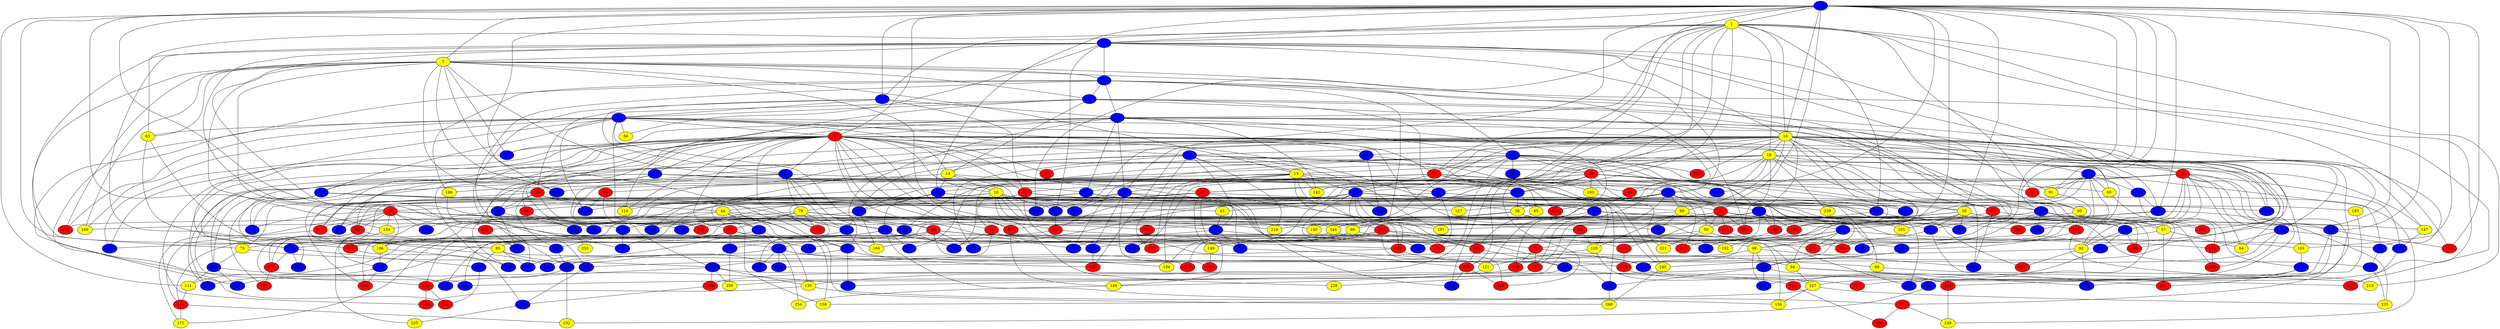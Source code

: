 graph {
0 [style = filled fillcolor = blue];
1 [style = filled fillcolor = yellow];
2 [style = filled fillcolor = blue];
3 [style = filled fillcolor = yellow];
4 [style = filled fillcolor = blue];
5 [style = filled fillcolor = blue];
6 [style = filled fillcolor = blue];
7 [style = filled fillcolor = blue];
8 [style = filled fillcolor = blue];
9 [style = filled fillcolor = red];
10 [style = filled fillcolor = yellow];
11 [style = filled fillcolor = red];
12 [style = filled fillcolor = blue];
13 [style = filled fillcolor = blue];
14 [style = filled fillcolor = yellow];
15 [style = filled fillcolor = red];
16 [style = filled fillcolor = yellow];
17 [style = filled fillcolor = blue];
18 [style = filled fillcolor = yellow];
19 [style = filled fillcolor = yellow];
20 [style = filled fillcolor = red];
21 [style = filled fillcolor = blue];
22 [style = filled fillcolor = blue];
23 [style = filled fillcolor = blue];
24 [style = filled fillcolor = blue];
25 [style = filled fillcolor = blue];
26 [style = filled fillcolor = blue];
27 [style = filled fillcolor = blue];
28 [style = filled fillcolor = blue];
29 [style = filled fillcolor = red];
30 [style = filled fillcolor = blue];
31 [style = filled fillcolor = blue];
32 [style = filled fillcolor = red];
33 [style = filled fillcolor = red];
34 [style = filled fillcolor = blue];
35 [style = filled fillcolor = red];
36 [style = filled fillcolor = red];
37 [style = filled fillcolor = blue];
38 [style = filled fillcolor = yellow];
39 [style = filled fillcolor = yellow];
40 [style = filled fillcolor = blue];
41 [style = filled fillcolor = blue];
42 [style = filled fillcolor = red];
43 [style = filled fillcolor = yellow];
44 [style = filled fillcolor = yellow];
45 [style = filled fillcolor = blue];
46 [style = filled fillcolor = red];
47 [style = filled fillcolor = red];
48 [style = filled fillcolor = red];
49 [style = filled fillcolor = red];
50 [style = filled fillcolor = yellow];
51 [style = filled fillcolor = blue];
52 [style = filled fillcolor = blue];
53 [style = filled fillcolor = blue];
54 [style = filled fillcolor = blue];
55 [style = filled fillcolor = red];
56 [style = filled fillcolor = yellow];
57 [style = filled fillcolor = yellow];
58 [style = filled fillcolor = blue];
59 [style = filled fillcolor = blue];
60 [style = filled fillcolor = yellow];
61 [style = filled fillcolor = blue];
62 [style = filled fillcolor = blue];
63 [style = filled fillcolor = yellow];
64 [style = filled fillcolor = yellow];
65 [style = filled fillcolor = yellow];
66 [style = filled fillcolor = blue];
67 [style = filled fillcolor = blue];
68 [style = filled fillcolor = blue];
69 [style = filled fillcolor = yellow];
70 [style = filled fillcolor = blue];
71 [style = filled fillcolor = blue];
72 [style = filled fillcolor = blue];
73 [style = filled fillcolor = yellow];
74 [style = filled fillcolor = blue];
75 [style = filled fillcolor = blue];
76 [style = filled fillcolor = red];
77 [style = filled fillcolor = blue];
78 [style = filled fillcolor = blue];
79 [style = filled fillcolor = yellow];
80 [style = filled fillcolor = yellow];
81 [style = filled fillcolor = blue];
82 [style = filled fillcolor = red];
83 [style = filled fillcolor = blue];
84 [style = filled fillcolor = blue];
85 [style = filled fillcolor = yellow];
86 [style = filled fillcolor = blue];
87 [style = filled fillcolor = red];
88 [style = filled fillcolor = red];
89 [style = filled fillcolor = yellow];
90 [style = filled fillcolor = red];
91 [style = filled fillcolor = yellow];
92 [style = filled fillcolor = yellow];
93 [style = filled fillcolor = blue];
94 [style = filled fillcolor = yellow];
95 [style = filled fillcolor = red];
96 [style = filled fillcolor = red];
97 [style = filled fillcolor = red];
98 [style = filled fillcolor = yellow];
99 [style = filled fillcolor = yellow];
100 [style = filled fillcolor = blue];
101 [style = filled fillcolor = yellow];
102 [style = filled fillcolor = red];
103 [style = filled fillcolor = red];
104 [style = filled fillcolor = red];
105 [style = filled fillcolor = yellow];
106 [style = filled fillcolor = yellow];
107 [style = filled fillcolor = yellow];
108 [style = filled fillcolor = red];
109 [style = filled fillcolor = blue];
110 [style = filled fillcolor = blue];
111 [style = filled fillcolor = yellow];
112 [style = filled fillcolor = blue];
113 [style = filled fillcolor = red];
114 [style = filled fillcolor = yellow];
115 [style = filled fillcolor = blue];
116 [style = filled fillcolor = blue];
117 [style = filled fillcolor = red];
118 [style = filled fillcolor = blue];
119 [style = filled fillcolor = red];
120 [style = filled fillcolor = red];
121 [style = filled fillcolor = yellow];
122 [style = filled fillcolor = blue];
123 [style = filled fillcolor = blue];
124 [style = filled fillcolor = blue];
125 [style = filled fillcolor = blue];
126 [style = filled fillcolor = blue];
127 [style = filled fillcolor = red];
128 [style = filled fillcolor = blue];
129 [style = filled fillcolor = blue];
130 [style = filled fillcolor = red];
131 [style = filled fillcolor = red];
132 [style = filled fillcolor = blue];
133 [style = filled fillcolor = blue];
134 [style = filled fillcolor = red];
135 [style = filled fillcolor = yellow];
136 [style = filled fillcolor = blue];
137 [style = filled fillcolor = blue];
138 [style = filled fillcolor = blue];
139 [style = filled fillcolor = blue];
140 [style = filled fillcolor = red];
141 [style = filled fillcolor = red];
142 [style = filled fillcolor = yellow];
143 [style = filled fillcolor = red];
144 [style = filled fillcolor = yellow];
145 [style = filled fillcolor = yellow];
146 [style = filled fillcolor = yellow];
147 [style = filled fillcolor = yellow];
148 [style = filled fillcolor = red];
149 [style = filled fillcolor = yellow];
150 [style = filled fillcolor = red];
151 [style = filled fillcolor = blue];
152 [style = filled fillcolor = blue];
153 [style = filled fillcolor = blue];
154 [style = filled fillcolor = yellow];
155 [style = filled fillcolor = blue];
156 [style = filled fillcolor = yellow];
157 [style = filled fillcolor = yellow];
158 [style = filled fillcolor = yellow];
159 [style = filled fillcolor = blue];
160 [style = filled fillcolor = blue];
161 [style = filled fillcolor = red];
162 [style = filled fillcolor = blue];
163 [style = filled fillcolor = blue];
164 [style = filled fillcolor = yellow];
165 [style = filled fillcolor = yellow];
166 [style = filled fillcolor = blue];
167 [style = filled fillcolor = red];
168 [style = filled fillcolor = blue];
169 [style = filled fillcolor = yellow];
170 [style = filled fillcolor = red];
171 [style = filled fillcolor = yellow];
172 [style = filled fillcolor = blue];
173 [style = filled fillcolor = red];
174 [style = filled fillcolor = blue];
175 [style = filled fillcolor = blue];
176 [style = filled fillcolor = red];
177 [style = filled fillcolor = red];
178 [style = filled fillcolor = red];
179 [style = filled fillcolor = red];
180 [style = filled fillcolor = red];
181 [style = filled fillcolor = red];
182 [style = filled fillcolor = blue];
183 [style = filled fillcolor = yellow];
184 [style = filled fillcolor = blue];
185 [style = filled fillcolor = red];
186 [style = filled fillcolor = yellow];
187 [style = filled fillcolor = red];
188 [style = filled fillcolor = blue];
189 [style = filled fillcolor = blue];
190 [style = filled fillcolor = blue];
191 [style = filled fillcolor = red];
192 [style = filled fillcolor = yellow];
193 [style = filled fillcolor = yellow];
194 [style = filled fillcolor = yellow];
195 [style = filled fillcolor = red];
196 [style = filled fillcolor = blue];
197 [style = filled fillcolor = yellow];
198 [style = filled fillcolor = blue];
199 [style = filled fillcolor = blue];
200 [style = filled fillcolor = blue];
201 [style = filled fillcolor = blue];
202 [style = filled fillcolor = blue];
203 [style = filled fillcolor = red];
204 [style = filled fillcolor = blue];
205 [style = filled fillcolor = blue];
206 [style = filled fillcolor = red];
207 [style = filled fillcolor = blue];
208 [style = filled fillcolor = red];
209 [style = filled fillcolor = red];
210 [style = filled fillcolor = blue];
211 [style = filled fillcolor = red];
212 [style = filled fillcolor = red];
213 [style = filled fillcolor = yellow];
214 [style = filled fillcolor = blue];
215 [style = filled fillcolor = blue];
216 [style = filled fillcolor = blue];
217 [style = filled fillcolor = red];
218 [style = filled fillcolor = blue];
219 [style = filled fillcolor = yellow];
220 [style = filled fillcolor = red];
221 [style = filled fillcolor = yellow];
222 [style = filled fillcolor = blue];
223 [style = filled fillcolor = blue];
224 [style = filled fillcolor = blue];
225 [style = filled fillcolor = yellow];
226 [style = filled fillcolor = red];
227 [style = filled fillcolor = blue];
228 [style = filled fillcolor = yellow];
229 [style = filled fillcolor = blue];
230 [style = filled fillcolor = blue];
231 [style = filled fillcolor = red];
232 [style = filled fillcolor = yellow];
233 [style = filled fillcolor = blue];
234 [style = filled fillcolor = red];
235 [style = filled fillcolor = yellow];
236 [style = filled fillcolor = red];
237 [style = filled fillcolor = blue];
238 [style = filled fillcolor = red];
239 [style = filled fillcolor = yellow];
240 [style = filled fillcolor = yellow];
241 [style = filled fillcolor = red];
242 [style = filled fillcolor = red];
243 [style = filled fillcolor = red];
244 [style = filled fillcolor = red];
245 [style = filled fillcolor = red];
246 [style = filled fillcolor = blue];
247 [style = filled fillcolor = blue];
248 [style = filled fillcolor = red];
249 [style = filled fillcolor = yellow];
250 [style = filled fillcolor = red];
251 [style = filled fillcolor = blue];
252 [style = filled fillcolor = blue];
253 [style = filled fillcolor = yellow];
254 [style = filled fillcolor = yellow];
255 [style = filled fillcolor = blue];
256 [style = filled fillcolor = red];
257 [style = filled fillcolor = red];
258 [style = filled fillcolor = blue];
259 [style = filled fillcolor = yellow];
260 [style = filled fillcolor = yellow];
0 -- 4;
0 -- 3;
0 -- 2;
0 -- 1;
0 -- 9;
0 -- 10;
0 -- 15;
0 -- 22;
0 -- 24;
0 -- 26;
0 -- 35;
0 -- 36;
0 -- 39;
0 -- 73;
0 -- 91;
0 -- 101;
0 -- 111;
0 -- 112;
0 -- 118;
0 -- 120;
0 -- 123;
0 -- 129;
0 -- 139;
0 -- 163;
0 -- 170;
0 -- 205;
1 -- 2;
1 -- 4;
1 -- 8;
1 -- 10;
1 -- 18;
1 -- 28;
1 -- 30;
1 -- 55;
1 -- 63;
1 -- 83;
1 -- 128;
1 -- 145;
1 -- 159;
1 -- 179;
1 -- 200;
1 -- 211;
1 -- 213;
2 -- 3;
2 -- 5;
2 -- 10;
2 -- 11;
2 -- 34;
2 -- 56;
2 -- 60;
2 -- 68;
2 -- 81;
2 -- 85;
2 -- 116;
2 -- 134;
2 -- 205;
3 -- 5;
3 -- 6;
3 -- 17;
3 -- 19;
3 -- 29;
3 -- 31;
3 -- 36;
3 -- 59;
3 -- 63;
3 -- 66;
3 -- 112;
3 -- 117;
3 -- 154;
3 -- 169;
3 -- 203;
3 -- 204;
3 -- 226;
4 -- 7;
4 -- 8;
4 -- 17;
4 -- 32;
4 -- 155;
5 -- 6;
5 -- 8;
5 -- 12;
5 -- 70;
5 -- 90;
5 -- 144;
5 -- 186;
5 -- 217;
5 -- 236;
6 -- 7;
6 -- 14;
6 -- 29;
6 -- 53;
6 -- 91;
6 -- 97;
6 -- 114;
6 -- 120;
7 -- 9;
7 -- 15;
7 -- 40;
7 -- 49;
7 -- 56;
7 -- 58;
7 -- 60;
7 -- 63;
7 -- 87;
7 -- 110;
7 -- 124;
7 -- 138;
7 -- 158;
7 -- 169;
7 -- 226;
7 -- 238;
8 -- 9;
8 -- 11;
8 -- 12;
8 -- 24;
8 -- 25;
8 -- 31;
8 -- 38;
8 -- 41;
8 -- 46;
8 -- 66;
8 -- 71;
8 -- 114;
8 -- 142;
9 -- 13;
9 -- 14;
9 -- 16;
9 -- 17;
9 -- 21;
9 -- 31;
9 -- 32;
9 -- 33;
9 -- 38;
9 -- 40;
9 -- 47;
9 -- 48;
9 -- 61;
9 -- 64;
9 -- 93;
9 -- 95;
9 -- 96;
9 -- 97;
9 -- 101;
9 -- 117;
9 -- 128;
9 -- 132;
9 -- 174;
9 -- 185;
9 -- 212;
9 -- 227;
9 -- 233;
9 -- 246;
9 -- 258;
10 -- 13;
10 -- 15;
10 -- 18;
10 -- 20;
10 -- 26;
10 -- 29;
10 -- 37;
10 -- 53;
10 -- 57;
10 -- 58;
10 -- 61;
10 -- 69;
10 -- 80;
10 -- 122;
10 -- 131;
10 -- 136;
10 -- 143;
10 -- 147;
10 -- 153;
10 -- 160;
10 -- 162;
10 -- 183;
10 -- 184;
10 -- 218;
10 -- 219;
10 -- 220;
10 -- 222;
10 -- 256;
11 -- 46;
11 -- 54;
11 -- 55;
11 -- 62;
11 -- 64;
11 -- 92;
11 -- 95;
11 -- 107;
11 -- 118;
11 -- 136;
11 -- 137;
11 -- 177;
11 -- 186;
11 -- 189;
11 -- 196;
12 -- 20;
12 -- 23;
12 -- 33;
12 -- 35;
12 -- 37;
12 -- 39;
12 -- 74;
12 -- 124;
12 -- 135;
12 -- 143;
12 -- 147;
12 -- 223;
12 -- 227;
12 -- 251;
12 -- 256;
13 -- 14;
13 -- 19;
13 -- 20;
13 -- 27;
13 -- 51;
13 -- 92;
13 -- 137;
13 -- 191;
13 -- 197;
13 -- 219;
13 -- 240;
14 -- 16;
14 -- 22;
14 -- 88;
14 -- 122;
14 -- 200;
15 -- 22;
15 -- 23;
15 -- 30;
15 -- 32;
15 -- 46;
15 -- 65;
15 -- 109;
15 -- 131;
15 -- 139;
15 -- 152;
15 -- 168;
15 -- 230;
16 -- 28;
16 -- 36;
16 -- 41;
16 -- 43;
16 -- 48;
16 -- 51;
16 -- 78;
16 -- 81;
16 -- 89;
16 -- 138;
16 -- 190;
16 -- 195;
16 -- 207;
16 -- 228;
17 -- 34;
17 -- 67;
17 -- 72;
17 -- 79;
17 -- 115;
17 -- 244;
18 -- 19;
18 -- 25;
18 -- 27;
18 -- 34;
18 -- 55;
18 -- 76;
18 -- 160;
18 -- 192;
18 -- 203;
18 -- 206;
18 -- 239;
18 -- 243;
19 -- 23;
19 -- 24;
19 -- 53;
19 -- 102;
19 -- 108;
19 -- 112;
19 -- 142;
19 -- 151;
19 -- 191;
19 -- 194;
19 -- 240;
20 -- 28;
20 -- 30;
20 -- 33;
20 -- 73;
20 -- 142;
20 -- 180;
20 -- 193;
20 -- 249;
20 -- 257;
20 -- 258;
21 -- 25;
21 -- 45;
21 -- 80;
21 -- 82;
21 -- 86;
21 -- 100;
21 -- 140;
21 -- 216;
21 -- 245;
22 -- 27;
22 -- 67;
22 -- 155;
22 -- 208;
22 -- 239;
23 -- 37;
23 -- 42;
23 -- 76;
23 -- 102;
23 -- 105;
23 -- 106;
23 -- 127;
23 -- 151;
23 -- 178;
23 -- 194;
23 -- 195;
23 -- 202;
23 -- 230;
24 -- 26;
24 -- 75;
24 -- 77;
24 -- 82;
24 -- 96;
24 -- 122;
24 -- 126;
24 -- 128;
24 -- 179;
24 -- 181;
25 -- 44;
25 -- 52;
25 -- 93;
25 -- 176;
26 -- 42;
26 -- 54;
26 -- 131;
26 -- 147;
26 -- 182;
26 -- 197;
27 -- 47;
27 -- 72;
27 -- 164;
28 -- 50;
28 -- 57;
29 -- 35;
29 -- 41;
29 -- 69;
29 -- 72;
29 -- 84;
29 -- 85;
29 -- 100;
29 -- 183;
30 -- 38;
30 -- 43;
30 -- 65;
30 -- 79;
31 -- 246;
32 -- 47;
32 -- 54;
32 -- 114;
32 -- 126;
32 -- 157;
33 -- 52;
33 -- 81;
33 -- 146;
33 -- 149;
33 -- 172;
33 -- 197;
34 -- 39;
34 -- 50;
34 -- 69;
34 -- 130;
34 -- 140;
34 -- 157;
34 -- 201;
34 -- 222;
34 -- 233;
35 -- 50;
35 -- 117;
35 -- 119;
35 -- 123;
35 -- 141;
35 -- 203;
35 -- 206;
35 -- 215;
35 -- 226;
36 -- 45;
36 -- 67;
36 -- 82;
36 -- 93;
36 -- 134;
36 -- 150;
36 -- 151;
36 -- 153;
36 -- 154;
36 -- 171;
36 -- 172;
36 -- 248;
37 -- 59;
37 -- 113;
37 -- 130;
37 -- 132;
37 -- 143;
37 -- 165;
37 -- 180;
37 -- 257;
38 -- 75;
38 -- 89;
38 -- 125;
38 -- 244;
39 -- 57;
39 -- 59;
39 -- 62;
39 -- 70;
39 -- 100;
39 -- 144;
39 -- 165;
39 -- 169;
39 -- 234;
40 -- 44;
40 -- 45;
40 -- 86;
40 -- 160;
40 -- 187;
40 -- 260;
41 -- 49;
41 -- 199;
41 -- 225;
42 -- 105;
42 -- 259;
43 -- 51;
44 -- 61;
44 -- 66;
44 -- 84;
44 -- 154;
44 -- 158;
44 -- 219;
46 -- 52;
47 -- 84;
47 -- 113;
48 -- 109;
48 -- 115;
48 -- 152;
48 -- 170;
49 -- 83;
49 -- 85;
49 -- 94;
49 -- 124;
49 -- 129;
49 -- 133;
49 -- 137;
49 -- 166;
49 -- 173;
49 -- 198;
49 -- 216;
50 -- 210;
50 -- 221;
50 -- 246;
51 -- 77;
51 -- 148;
51 -- 164;
52 -- 62;
52 -- 68;
52 -- 70;
52 -- 99;
52 -- 104;
52 -- 121;
53 -- 173;
53 -- 176;
53 -- 212;
55 -- 60;
57 -- 64;
57 -- 176;
57 -- 231;
58 -- 87;
58 -- 193;
58 -- 202;
60 -- 75;
61 -- 129;
61 -- 135;
61 -- 247;
62 -- 92;
62 -- 123;
62 -- 206;
63 -- 106;
63 -- 199;
65 -- 108;
66 -- 116;
66 -- 220;
66 -- 252;
67 -- 73;
67 -- 74;
67 -- 77;
67 -- 102;
67 -- 111;
67 -- 134;
67 -- 156;
67 -- 214;
68 -- 155;
69 -- 78;
69 -- 105;
69 -- 141;
69 -- 150;
69 -- 167;
70 -- 231;
70 -- 238;
71 -- 80;
71 -- 83;
71 -- 89;
71 -- 91;
71 -- 98;
71 -- 141;
71 -- 174;
71 -- 210;
72 -- 106;
72 -- 163;
73 -- 86;
73 -- 115;
75 -- 76;
75 -- 94;
75 -- 98;
75 -- 101;
75 -- 133;
75 -- 170;
76 -- 94;
76 -- 104;
76 -- 130;
77 -- 121;
78 -- 221;
79 -- 90;
79 -- 103;
79 -- 118;
79 -- 144;
79 -- 145;
79 -- 168;
79 -- 172;
79 -- 212;
79 -- 237;
80 -- 148;
81 -- 95;
82 -- 161;
82 -- 178;
82 -- 189;
83 -- 125;
84 -- 116;
85 -- 99;
85 -- 188;
85 -- 229;
85 -- 247;
86 -- 110;
86 -- 111;
86 -- 252;
88 -- 138;
88 -- 168;
89 -- 109;
89 -- 126;
89 -- 201;
90 -- 98;
90 -- 161;
90 -- 164;
90 -- 171;
90 -- 237;
91 -- 208;
92 -- 127;
92 -- 159;
92 -- 229;
94 -- 107;
94 -- 159;
94 -- 217;
95 -- 156;
95 -- 204;
96 -- 132;
97 -- 180;
97 -- 184;
97 -- 214;
98 -- 104;
98 -- 184;
98 -- 207;
98 -- 255;
99 -- 213;
101 -- 175;
102 -- 214;
102 -- 218;
103 -- 108;
103 -- 110;
103 -- 119;
103 -- 149;
103 -- 191;
103 -- 192;
103 -- 211;
104 -- 209;
105 -- 107;
105 -- 121;
106 -- 166;
106 -- 233;
107 -- 156;
107 -- 158;
107 -- 235;
108 -- 163;
108 -- 179;
111 -- 113;
113 -- 171;
113 -- 232;
115 -- 135;
115 -- 162;
115 -- 204;
115 -- 209;
115 -- 259;
116 -- 161;
116 -- 232;
117 -- 146;
118 -- 120;
118 -- 162;
118 -- 241;
119 -- 173;
121 -- 146;
123 -- 255;
124 -- 178;
124 -- 188;
124 -- 223;
125 -- 235;
126 -- 220;
129 -- 190;
129 -- 194;
129 -- 215;
129 -- 229;
129 -- 243;
129 -- 254;
130 -- 252;
132 -- 253;
134 -- 224;
135 -- 177;
135 -- 185;
136 -- 148;
136 -- 196;
136 -- 207;
136 -- 245;
141 -- 182;
143 -- 198;
144 -- 227;
144 -- 257;
146 -- 254;
147 -- 196;
148 -- 245;
149 -- 181;
150 -- 199;
151 -- 152;
154 -- 166;
161 -- 185;
161 -- 236;
162 -- 232;
163 -- 228;
163 -- 234;
166 -- 195;
166 -- 258;
167 -- 182;
167 -- 213;
173 -- 241;
174 -- 175;
174 -- 205;
175 -- 201;
175 -- 231;
177 -- 249;
177 -- 250;
178 -- 187;
179 -- 200;
179 -- 211;
180 -- 198;
182 -- 240;
183 -- 242;
186 -- 247;
188 -- 236;
193 -- 221;
196 -- 217;
205 -- 208;
205 -- 235;
205 -- 248;
207 -- 216;
207 -- 230;
207 -- 242;
207 -- 255;
209 -- 224;
214 -- 242;
218 -- 224;
224 -- 225;
230 -- 260;
234 -- 250;
237 -- 259;
240 -- 260;
242 -- 249;
}
